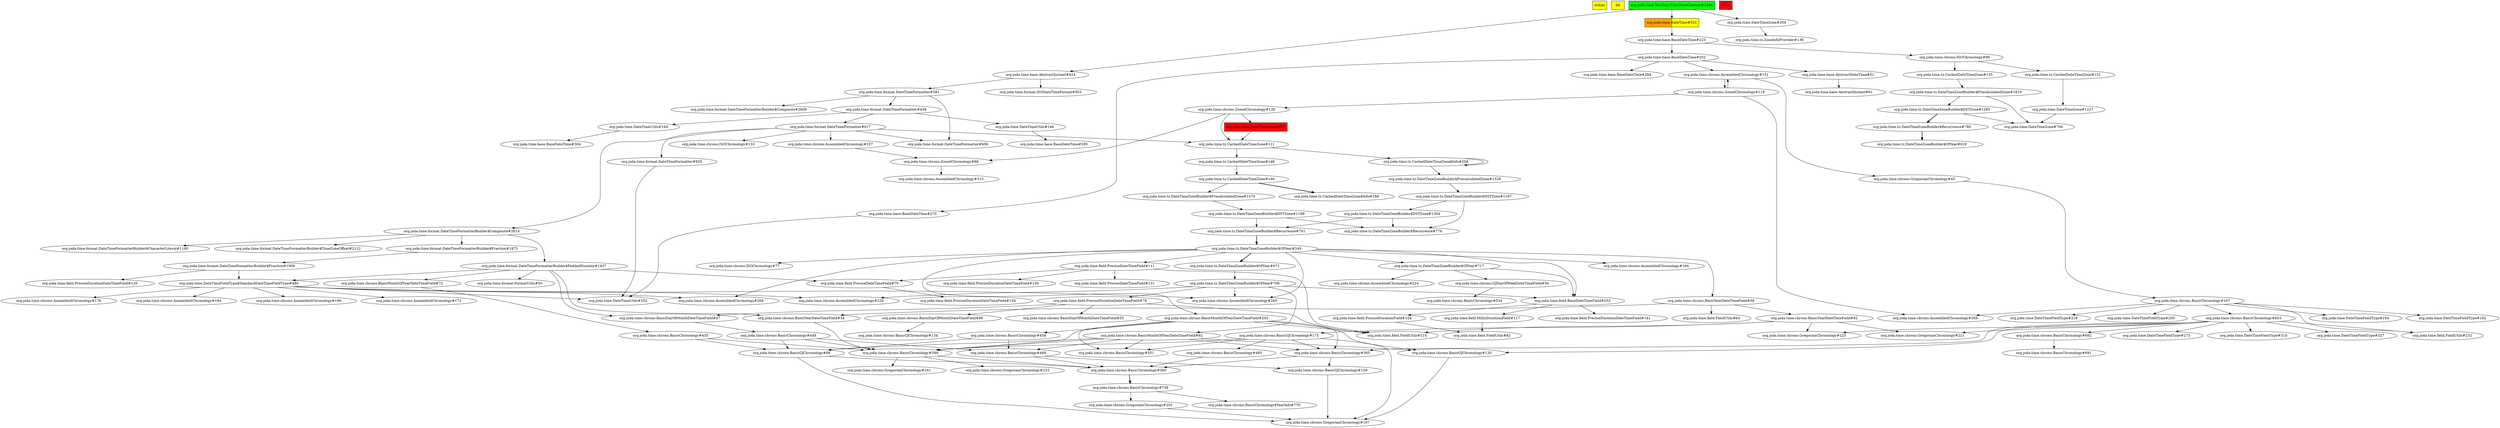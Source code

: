 digraph enhanced {
	"ochiai" [style=striped shape=box fillcolor="yellow"];
	"d4" [style=striped shape=box fillcolor="yellow"];
	"org.joda.time.DateTime#331" [style=striped shape=box fillcolor="orange:yellow"];
	"real" [style=striped shape=box fillcolor="red"];
	"org.joda.time.TestDateTimeZoneCutover#1264" [style=striped shape=box fillcolor="green"];
	"org.joda.time.DateTimeZone#882" [style=striped shape=box fillcolor="red"];
	"org.joda.time.tz.DateTimeZoneBuilder$OfYear#549" -> "org.joda.time.chrono.ISOChronology#77";
	"org.joda.time.chrono.GJDayOfWeekDateTimeField#56" -> "org.joda.time.chrono.BasicChronology#534";
	"org.joda.time.base.BaseDateTime#223" -> "org.joda.time.base.BaseDateTime#252";
	"org.joda.time.tz.DateTimeZoneBuilder$PrecalculatedZone#1619" -> "org.joda.time.tz.DateTimeZoneBuilder$DSTZone#1283";
	"org.joda.time.chrono.AssembledChronology#131" -> "org.joda.time.chrono.GregorianChronology#45";
	"org.joda.time.tz.DateTimeZoneBuilder$OfYear#549" -> "org.joda.time.tz.DateTimeZoneBuilder$OfYear#672" [style=bold];
	"org.joda.time.tz.DateTimeZoneBuilder$OfYear#672" -> "org.joda.time.tz.DateTimeZoneBuilder$OfYear#706";
	"org.joda.time.format.DateTimeFormatterBuilder$Composite#2614" -> "org.joda.time.format.DateTimeFormatterBuilder$Fraction#1875";
	"org.joda.time.tz.DateTimeZoneBuilder$Recurrence#761" -> "org.joda.time.tz.DateTimeZoneBuilder$OfYear#549" [style=bold];
	"org.joda.time.base.BaseDateTime#252" -> "org.joda.time.base.AbstractDateTime#51";
	"org.joda.time.field.PreciseDurationDateTimeField#78" -> "org.joda.time.field.FieldUtils#214";
	"org.joda.time.chrono.BasicMonthOfYearDateTimeField#292" -> "org.joda.time.field.FieldUtils#214";
	"org.joda.time.chrono.BasicYearDateTimeField#82" -> "org.joda.time.field.FieldUtils#214";
	"org.joda.time.field.PreciseDateTimeField#111" -> "org.joda.time.field.FieldUtils#214";
	"org.joda.time.tz.DateTimeZoneBuilder$DSTZone#1283" -> "org.joda.time.tz.DateTimeZoneBuilder$Recurrence#780" [style=bold];
	"org.joda.time.chrono.BasicChronology#167" -> "org.joda.time.DateTimeFieldType#218";
	"org.joda.time.field.BaseDateTimeField#253" -> "org.joda.time.field.PreciseDurationDateTimeField#141";
	"org.joda.time.chrono.ZonedChronology#119" -> "org.joda.time.chrono.AssembledChronology#131";
	"org.joda.time.base.BaseDateTime#252" -> "org.joda.time.chrono.AssembledChronology#131";
	"org.joda.time.chrono.ZonedChronology#139" -> "org.joda.time.DateTimeZone#882";
	"org.joda.time.format.DateTimeFormatterBuilder$Composite#2614" -> "org.joda.time.format.DateTimeFormatterBuilder$CharacterLiteral#1180";
	"org.joda.time.tz.DateTimeZoneBuilder$OfYear#706" -> "org.joda.time.field.PreciseDurationDateTimeField#78";
	"org.joda.time.chrono.ZonedChronology#139" -> "org.joda.time.chrono.ZonedChronology#86";
	"org.joda.time.chrono.AssembledChronology#107" -> "org.joda.time.chrono.ZonedChronology#86";
	"org.joda.time.chrono.BasicGJChronology#88" -> "org.joda.time.chrono.BasicChronology#360";
	"org.joda.time.chrono.BasicChronology#385" -> "org.joda.time.chrono.BasicChronology#360";
	"org.joda.time.chrono.BasicChronology#468" -> "org.joda.time.chrono.BasicChronology#360";
	"org.joda.time.chrono.BasicChronology#485" -> "org.joda.time.chrono.BasicChronology#360";
	"org.joda.time.chrono.BasicChronology#399" -> "org.joda.time.chrono.BasicChronology#360";
	"org.joda.time.chrono.BasicChronology#167" -> "org.joda.time.DateTimeFieldType#200";
	"org.joda.time.chrono.ZonedChronology#119" -> "org.joda.time.chrono.AssembledChronology#308";
	"org.joda.time.chrono.BasicChronology#167" -> "org.joda.time.chrono.AssembledChronology#308";
	"org.joda.time.chrono.AssembledChronology#131" -> "org.joda.time.chrono.ZonedChronology#119";
	"org.joda.time.TestDateTimeZoneCutover#1264" -> "org.joda.time.DateTime#331";
	"org.joda.time.chrono.BasicChronology#603" -> "org.joda.time.DateTimeFieldType#327";
	"org.joda.time.field.PreciseDurationDateTimeField#78" -> "org.joda.time.chrono.BasicDayOfMonthDateTimeField#55";
	"org.joda.time.base.AbstractDateTime#51" -> "org.joda.time.base.AbstractInstant#61";
	"org.joda.time.chrono.BasicGJChronology#175" -> "org.joda.time.chrono.BasicChronology#485";
	"org.joda.time.chrono.BasicChronology#167" -> "org.joda.time.DateTimeFieldType#164";
	"org.joda.time.format.DateTimeFormatterBuilder$PaddedNumber#1437" -> "org.joda.time.DateTimeFieldType$StandardDateTimeFieldType#480";
	"org.joda.time.format.DateTimeFormatterBuilder$Fraction#1908" -> "org.joda.time.DateTimeFieldType$StandardDateTimeFieldType#480";
	"org.joda.time.tz.DateTimeZoneBuilder$OfYear#549" -> "org.joda.time.tz.DateTimeZoneBuilder$OfYear#717";
	"org.joda.time.field.PreciseDateTimeField#111" -> "org.joda.time.field.PreciseDateTimeField#131";
	"org.joda.time.tz.DateTimeZoneBuilder$OfYear#706" -> "org.joda.time.chrono.AssembledChronology#260";
	"org.joda.time.DateTimeFieldType$StandardDateTimeFieldType#480" -> "org.joda.time.chrono.AssembledChronology#260";
	"org.joda.time.tz.DateTimeZoneBuilder$OfYear#549" -> "org.joda.time.chrono.AssembledChronology#260";
	"org.joda.time.chrono.BasicYearDateTimeField#58" -> "org.joda.time.chrono.BasicYearDateTimeField#82";
	"org.joda.time.DateTimeFieldType$StandardDateTimeFieldType#480" -> "org.joda.time.chrono.AssembledChronology#268";
	"org.joda.time.tz.DateTimeZoneBuilder$OfYear#549" -> "org.joda.time.chrono.AssembledChronology#268";
	"org.joda.time.tz.DateTimeZoneBuilder$DSTZone#1199" -> "org.joda.time.tz.DateTimeZoneBuilder$Recurrence#776";
	"org.joda.time.tz.DateTimeZoneBuilder$DSTZone#1187" -> "org.joda.time.tz.DateTimeZoneBuilder$Recurrence#776";
	"org.joda.time.tz.DateTimeZoneBuilder$DSTZone#1304" -> "org.joda.time.tz.DateTimeZoneBuilder$Recurrence#776";
	"org.joda.time.base.AbstractInstant#424" -> "org.joda.time.format.ISODateTimeFormat#953";
	"org.joda.time.tz.CachedDateTimeZone#135" -> "org.joda.time.tz.DateTimeZoneBuilder$PrecalculatedZone#1619";
	"org.joda.time.chrono.ZonedChronology#139" -> "org.joda.time.tz.CachedDateTimeZone#111";
	"org.joda.time.format.DateTimeFormatter#617" -> "org.joda.time.tz.CachedDateTimeZone#111";
	"org.joda.time.DateTimeZone#882" -> "org.joda.time.tz.CachedDateTimeZone#111";
	"org.joda.time.field.PreciseDurationDateTimeField#78" -> "org.joda.time.chrono.BasicDayOfMonthDateTimeField#47";
	"org.joda.time.format.DateTimeFormatterBuilder$PaddedNumber#1437" -> "org.joda.time.chrono.BasicDayOfMonthDateTimeField#47";
	"org.joda.time.chrono.BasicYearDateTimeField#82" -> "org.joda.time.chrono.BasicGJChronology#175";
	"org.joda.time.format.DateTimeFormatter#458" -> "org.joda.time.format.DateTimeFormatter#617";
	"org.joda.time.format.DateTimeFormatterBuilder$Fraction#1908" -> "org.joda.time.field.PreciseDurationDateTimeField#126";
	"org.joda.time.chrono.BasicMonthOfYearDateTimeField#72" -> "org.joda.time.chrono.BasicChronology#435";
	"org.joda.time.chrono.BasicMonthOfYearDateTimeField#292" -> "org.joda.time.chrono.BasicChronology#551";
	"org.joda.time.chrono.BasicMonthOfYearDateTimeField#92" -> "org.joda.time.chrono.BasicChronology#551";
	"org.joda.time.chrono.BasicGJChronology#175" -> "org.joda.time.chrono.BasicChronology#551";
	"org.joda.time.chrono.BasicMonthOfYearDateTimeField#292" -> "org.joda.time.chrono.BasicChronology#399";
	"org.joda.time.chrono.BasicMonthOfYearDateTimeField#92" -> "org.joda.time.chrono.BasicChronology#399";
	"org.joda.time.chrono.BasicGJChronology#175" -> "org.joda.time.chrono.BasicChronology#399";
	"org.joda.time.chrono.BasicYearDateTimeField#54" -> "org.joda.time.chrono.BasicChronology#399";
	"org.joda.time.chrono.BasicChronology#435" -> "org.joda.time.chrono.BasicChronology#399";
	"org.joda.time.chrono.BasicChronology#448" -> "org.joda.time.chrono.BasicChronology#399";
	"org.joda.time.tz.CachedDateTimeZone#160" -> "org.joda.time.tz.DateTimeZoneBuilder$PrecalculatedZone#1570";
	"org.joda.time.chrono.BasicChronology#603" -> "org.joda.time.field.FieldUtils#232";
	"org.joda.time.chrono.BasicChronology#167" -> "org.joda.time.field.FieldUtils#232";
	"org.joda.time.base.BaseDateTime#223" -> "org.joda.time.chrono.ISOChronology#96";
	"org.joda.time.tz.DateTimeZoneBuilder$DSTZone#1187" -> "org.joda.time.tz.DateTimeZoneBuilder$DSTZone#1304";
	"org.joda.time.format.DateTimeFormatter#581" -> "org.joda.time.format.DateTimeFormatter#458";
	"org.joda.time.DateTimeFieldType$StandardDateTimeFieldType#480" -> "org.joda.time.chrono.AssembledChronology#196";
	"org.joda.time.format.DateTimeFormatterBuilder$PaddedNumber#1437" -> "org.joda.time.field.PreciseDateTimeField#79";
	"org.joda.time.field.PreciseDateTimeField#111" -> "org.joda.time.field.PreciseDateTimeField#79";
	"org.joda.time.format.DateTimeFormatter#617" -> "org.joda.time.chrono.ISOChronology#133";
	"org.joda.time.chrono.BasicChronology#738" -> "org.joda.time.chrono.GregorianChronology#202";
	"org.joda.time.format.DateTimeFormatter#581" -> "org.joda.time.format.DateTimeFormatterBuilder$Composite#2608";
	"org.joda.time.chrono.BasicMonthOfYearDateTimeField#292" -> "org.joda.time.chrono.BasicChronology#385";
	"org.joda.time.chrono.BasicChronology#603" -> "org.joda.time.chrono.BasicChronology#385";
	"org.joda.time.chrono.BasicMonthOfYearDateTimeField#92" -> "org.joda.time.chrono.BasicChronology#385";
	"org.joda.time.chrono.BasicGJChronology#175" -> "org.joda.time.chrono.BasicChronology#385";
	"org.joda.time.DateTime#331" -> "org.joda.time.base.BaseDateTime#223";
	"org.joda.time.chrono.BasicChronology#167" -> "org.joda.time.DateTimeFieldType#182";
	"org.joda.time.tz.DateTimeZoneBuilder$PrecalculatedZone#1619" -> "org.joda.time.DateTimeZone#706";
	"org.joda.time.DateTimeZone#1227" -> "org.joda.time.DateTimeZone#706";
	"org.joda.time.tz.DateTimeZoneBuilder$DSTZone#1283" -> "org.joda.time.DateTimeZone#706";
	"org.joda.time.base.AbstractInstant#424" -> "org.joda.time.format.DateTimeFormatter#581";
	"org.joda.time.format.DateTimeFormatterBuilder$PaddedNumber#1437" -> "org.joda.time.chrono.BasicMonthOfYearDateTimeField#72";
	"org.joda.time.field.BaseDateTimeField#253" -> "org.joda.time.field.MillisDurationField#117";
	"org.joda.time.chrono.ISOChronology#96" -> "org.joda.time.tz.CachedDateTimeZone#131";
	"org.joda.time.chrono.BasicChronology#399" -> "org.joda.time.chrono.GregorianChronology#233";
	"org.joda.time.chrono.BasicChronology#682" -> "org.joda.time.chrono.BasicChronology#691";
	"org.joda.time.chrono.ISOChronology#96" -> "org.joda.time.tz.CachedDateTimeZone#135";
	"org.joda.time.format.DateTimeFormatter#617" -> "org.joda.time.format.DateTimeFormatterBuilder$Composite#2614";
	"org.joda.time.tz.CachedDateTimeZone#111" -> "org.joda.time.tz.CachedDateTimeZone$Info#204";
	"org.joda.time.tz.CachedDateTimeZone$Info#204" -> "org.joda.time.tz.CachedDateTimeZone$Info#204";
	"org.joda.time.DateTimeUtils#146" -> "org.joda.time.base.BaseDateTime#295";
	"org.joda.time.chrono.BasicMonthOfYearDateTimeField#292" -> "org.joda.time.chrono.BasicChronology#458";
	"org.joda.time.tz.DateTimeZoneBuilder$Recurrence#780" -> "org.joda.time.tz.DateTimeZoneBuilder$OfYear#629" [style=bold];
	"org.joda.time.DateTimeFieldType$StandardDateTimeFieldType#480" -> "org.joda.time.chrono.AssembledChronology#172";
	"org.joda.time.TestDateTimeZoneCutover#1264" -> "org.joda.time.DateTimeZone#204";
	"org.joda.time.chrono.BasicChronology#360" -> "org.joda.time.chrono.BasicChronology#738" [style=bold];
	"org.joda.time.format.DateTimeFormatterBuilder$Composite#2614" -> "org.joda.time.format.DateTimeFormatterBuilder$TimeZoneOffset#2112";
	"org.joda.time.DateTimeFieldType$StandardDateTimeFieldType#480" -> "org.joda.time.chrono.AssembledChronology#176";
	"org.joda.time.chrono.BasicChronology#399" -> "org.joda.time.chrono.GregorianChronology#241";
	"org.joda.time.TestDateTimeZoneCutover#1264" -> "org.joda.time.base.AbstractInstant#424";
	"org.joda.time.chrono.BasicMonthOfYearDateTimeField#92" -> "org.joda.time.chrono.BasicGJChronology#88";
	"org.joda.time.chrono.BasicChronology#435" -> "org.joda.time.chrono.BasicGJChronology#88";
	"org.joda.time.chrono.BasicChronology#458" -> "org.joda.time.chrono.BasicGJChronology#88";
	"org.joda.time.chrono.BasicChronology#448" -> "org.joda.time.chrono.BasicGJChronology#88";
	"org.joda.time.tz.DateTimeZoneBuilder$OfYear#549" -> "org.joda.time.chrono.BasicMonthOfYearDateTimeField#292";
	"org.joda.time.chrono.BasicChronology#603" -> "org.joda.time.chrono.GregorianChronology#221";
	"org.joda.time.chrono.BasicYearDateTimeField#82" -> "org.joda.time.chrono.GregorianChronology#221";
	"org.joda.time.chrono.BasicChronology#603" -> "org.joda.time.chrono.BasicChronology#682";
	"org.joda.time.field.PreciseDurationDateTimeField#78" -> "org.joda.time.chrono.BasicDayOfMonthDateTimeField#96";
	"org.joda.time.format.DateTimeFormatter#617" -> "org.joda.time.chrono.AssembledChronology#107";
	"org.joda.time.tz.DateTimeZoneBuilder$OfYear#706" -> "org.joda.time.chrono.BasicMonthOfYearDateTimeField#92";
	"org.joda.time.tz.DateTimeZoneBuilder$OfYear#706" -> "org.joda.time.chrono.AssembledChronology#228";
	"org.joda.time.DateTimeFieldType$StandardDateTimeFieldType#480" -> "org.joda.time.chrono.AssembledChronology#228";
	"org.joda.time.tz.CachedDateTimeZone#111" -> "org.joda.time.tz.CachedDateTimeZone#148";
	"org.joda.time.chrono.BasicMonthOfYearDateTimeField#292" -> "org.joda.time.chrono.BasicGJChronology#120";
	"org.joda.time.chrono.BasicChronology#603" -> "org.joda.time.chrono.BasicGJChronology#120";
	"org.joda.time.chrono.BasicMonthOfYearDateTimeField#92" -> "org.joda.time.chrono.BasicGJChronology#120";
	"org.joda.time.chrono.BasicChronology#603" -> "org.joda.time.chrono.GregorianChronology#225";
	"org.joda.time.chrono.BasicYearDateTimeField#82" -> "org.joda.time.chrono.GregorianChronology#225";
	"org.joda.time.tz.DateTimeZoneBuilder$PrecalculatedZone#1570" -> "org.joda.time.tz.DateTimeZoneBuilder$DSTZone#1199";
	"org.joda.time.format.DateTimeFormatter#458" -> "org.joda.time.DateTimeUtils#164";
	"org.joda.time.base.BaseDateTime#252" -> "org.joda.time.base.BaseDateTime#284";
	"org.joda.time.chrono.BasicDayOfMonthDateTimeField#47" -> "org.joda.time.chrono.BasicChronology#448";
	"org.joda.time.chrono.GregorianChronology#45" -> "org.joda.time.chrono.BasicChronology#167";
	"org.joda.time.format.DateTimeFormatterBuilder$PaddedNumber#1437" -> "org.joda.time.format.FormatUtils#50";
	"org.joda.time.chrono.BasicChronology#167" -> "org.joda.time.chrono.BasicChronology#603";
	"org.joda.time.DateTimeZone#204" -> "org.joda.time.tz.ZoneInfoProvider#136";
	"org.joda.time.field.PreciseDurationField#104" -> "org.joda.time.field.FieldUtils#82";
	"org.joda.time.field.MillisDurationField#117" -> "org.joda.time.field.FieldUtils#82";
	"org.joda.time.tz.DateTimeZoneBuilder$OfYear#717" -> "org.joda.time.chrono.AssembledChronology#224";
	"org.joda.time.DateTimeFieldType$StandardDateTimeFieldType#480" -> "org.joda.time.chrono.AssembledChronology#184";
	"org.joda.time.chrono.BasicGJChronology#88" -> "org.joda.time.chrono.GregorianChronology#197";
	"org.joda.time.chrono.GregorianChronology#202" -> "org.joda.time.chrono.GregorianChronology#197";
	"org.joda.time.chrono.BasicGJChronology#120" -> "org.joda.time.chrono.GregorianChronology#197";
	"org.joda.time.chrono.BasicGJChronology#175" -> "org.joda.time.chrono.GregorianChronology#197";
	"org.joda.time.chrono.BasicGJChronology#139" -> "org.joda.time.chrono.GregorianChronology#197";
	"org.joda.time.chrono.BasicDayOfMonthDateTimeField#96" -> "org.joda.time.chrono.BasicGJChronology#134";
	"org.joda.time.tz.CachedDateTimeZone#131" -> "org.joda.time.DateTimeZone#1227";
	"org.joda.time.chrono.ZonedChronology#86" -> "org.joda.time.chrono.AssembledChronology#315";
	"org.joda.time.chrono.BasicChronology#738" -> "org.joda.time.chrono.BasicChronology$YearInfo#770";
	"org.joda.time.tz.DateTimeZoneBuilder$PrecalculatedZone#1528" -> "org.joda.time.tz.DateTimeZoneBuilder$DSTZone#1187";
	"org.joda.time.DateTimeFieldType$StandardDateTimeFieldType#480" -> "org.joda.time.DateTimeUtils#252";
	"org.joda.time.format.DateTimeFormatter#935" -> "org.joda.time.DateTimeUtils#252";
	"org.joda.time.base.BaseDateTime#270" -> "org.joda.time.DateTimeUtils#252";
	"org.joda.time.tz.DateTimeZoneBuilder$OfYear#706" -> "org.joda.time.field.BaseDateTimeField#253";
	"org.joda.time.tz.DateTimeZoneBuilder$OfYear#717" -> "org.joda.time.field.BaseDateTimeField#253";
	"org.joda.time.tz.DateTimeZoneBuilder$OfYear#549" -> "org.joda.time.field.BaseDateTimeField#253";
	"org.joda.time.chrono.BasicChronology#603" -> "org.joda.time.DateTimeFieldType#273";
	"org.joda.time.base.BaseDateTime#252" -> "org.joda.time.base.BaseDateTime#270";
	"org.joda.time.tz.CachedDateTimeZone#160" -> "org.joda.time.tz.CachedDateTimeZone$Info#188" [style=bold];
	"org.joda.time.chrono.BasicChronology#603" -> "org.joda.time.DateTimeFieldType#318";
	"org.joda.time.format.DateTimeFormatter#617" -> "org.joda.time.format.DateTimeFormatter#935";
	"org.joda.time.tz.DateTimeZoneBuilder$DSTZone#1199" -> "org.joda.time.tz.DateTimeZoneBuilder$Recurrence#761";
	"org.joda.time.tz.DateTimeZoneBuilder$DSTZone#1304" -> "org.joda.time.tz.DateTimeZoneBuilder$Recurrence#761";
	"org.joda.time.tz.CachedDateTimeZone#148" -> "org.joda.time.tz.CachedDateTimeZone#160";
	"org.joda.time.format.DateTimeFormatter#581" -> "org.joda.time.format.DateTimeFormatter#656";
	"org.joda.time.format.DateTimeFormatter#617" -> "org.joda.time.format.DateTimeFormatter#656";
	"org.joda.time.chrono.BasicChronology#385" -> "org.joda.time.chrono.BasicGJChronology#139";
	"org.joda.time.chrono.BasicChronology#468" -> "org.joda.time.chrono.BasicGJChronology#139";
	"org.joda.time.DateTimeUtils#164" -> "org.joda.time.base.BaseDateTime#304";
	"org.joda.time.format.DateTimeFormatterBuilder$Composite#2614" -> "org.joda.time.format.DateTimeFormatterBuilder$PaddedNumber#1437";
	"org.joda.time.field.PreciseDateTimeField#79" -> "org.joda.time.field.PreciseDurationDateTimeField#154";
	"org.joda.time.format.DateTimeFormatter#458" -> "org.joda.time.DateTimeUtils#146";
	"org.joda.time.chrono.ZonedChronology#119" -> "org.joda.time.chrono.ZonedChronology#139";
	"org.joda.time.format.DateTimeFormatterBuilder$Fraction#1875" -> "org.joda.time.format.DateTimeFormatterBuilder$Fraction#1908";
	"org.joda.time.tz.CachedDateTimeZone$Info#204" -> "org.joda.time.tz.DateTimeZoneBuilder$PrecalculatedZone#1528";
	"org.joda.time.format.DateTimeFormatterBuilder$PaddedNumber#1437" -> "org.joda.time.chrono.BasicYearDateTimeField#54";
	"org.joda.time.chrono.BasicYearDateTimeField#58" -> "org.joda.time.chrono.BasicYearDateTimeField#54";
	"org.joda.time.tz.DateTimeZoneBuilder$OfYear#717" -> "org.joda.time.chrono.GJDayOfWeekDateTimeField#56";
	"org.joda.time.chrono.BasicMonthOfYearDateTimeField#92" -> "org.joda.time.chrono.BasicChronology#468";
	"org.joda.time.chrono.BasicChronology#458" -> "org.joda.time.chrono.BasicChronology#468";
	"org.joda.time.chrono.BasicChronology#448" -> "org.joda.time.chrono.BasicChronology#468";
	"org.joda.time.tz.DateTimeZoneBuilder$OfYear#549" -> "org.joda.time.chrono.BasicYearDateTimeField#58";
	"org.joda.time.tz.DateTimeZoneBuilder$OfYear#549" -> "org.joda.time.field.PreciseDateTimeField#111";
	"org.joda.time.field.BaseDateTimeField#253" -> "org.joda.time.field.PreciseDurationField#104";
	"org.joda.time.chrono.BasicYearDateTimeField#58" -> "org.joda.time.field.FieldUtils#64";
	"org.joda.time.tz.DateTimeZoneBuilder$OfYear#549" -> "org.joda.time.chrono.AssembledChronology#164";
	"org.joda.time.field.PreciseDateTimeField#111" -> "org.joda.time.field.PreciseDurationDateTimeField#150";
}
